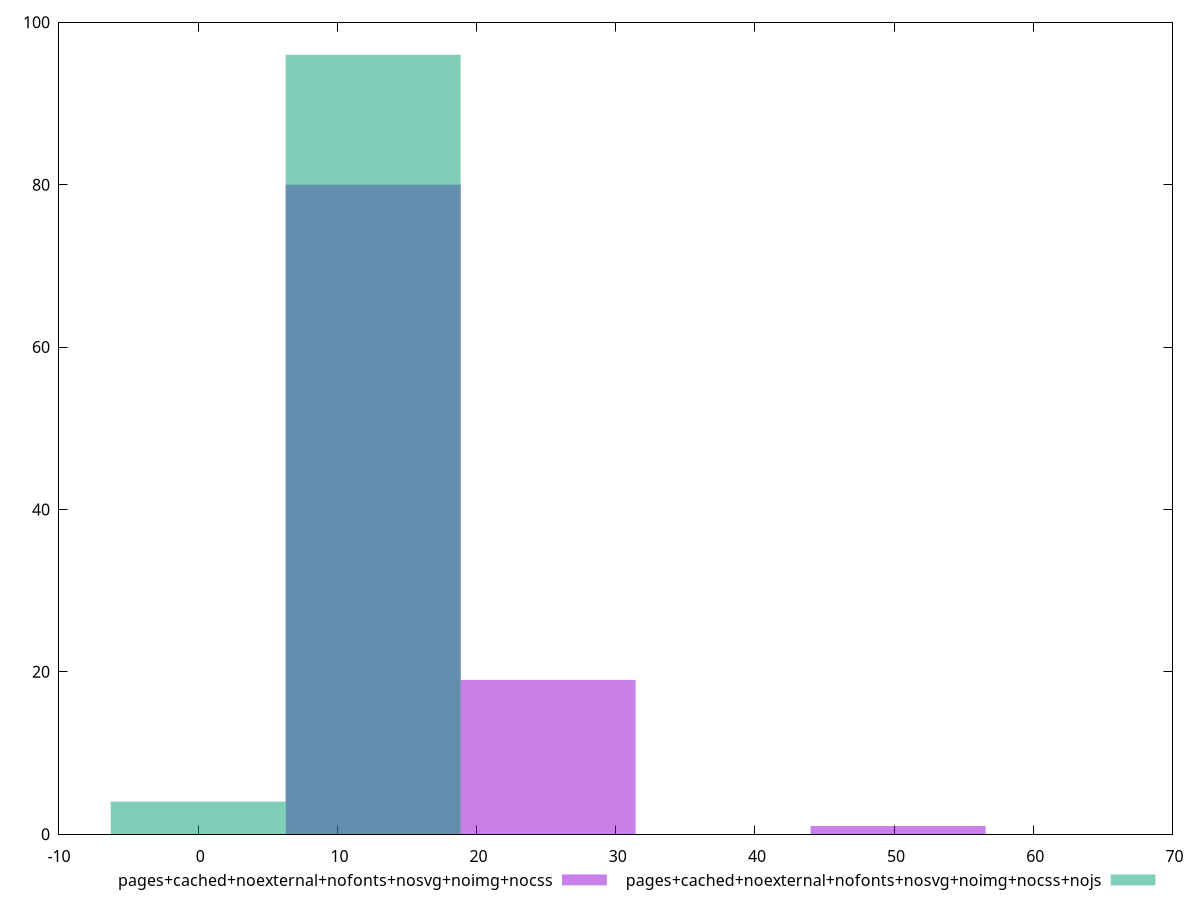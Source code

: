 reset
set terminal svg size 640, 500 enhanced background rgb 'white'
set output "report_00007_2020-12-11T15:55:29.892Z/bootup-time/comparison/histogram/12_vs_13.svg"

$pagesCachedNoexternalNofontsNosvgNoimgNocss <<EOF
12.571445018035671 80
25.142890036071343 19
50.285780072142686 1
EOF

$pagesCachedNoexternalNofontsNosvgNoimgNocssNojs <<EOF
12.571445018035671 96
0 4
EOF

set key outside below
set boxwidth 12.571445018035671
set yrange [0:100]
set style fill transparent solid 0.5 noborder

plot \
  $pagesCachedNoexternalNofontsNosvgNoimgNocss title "pages+cached+noexternal+nofonts+nosvg+noimg+nocss" with boxes, \
  $pagesCachedNoexternalNofontsNosvgNoimgNocssNojs title "pages+cached+noexternal+nofonts+nosvg+noimg+nocss+nojs" with boxes, \


reset